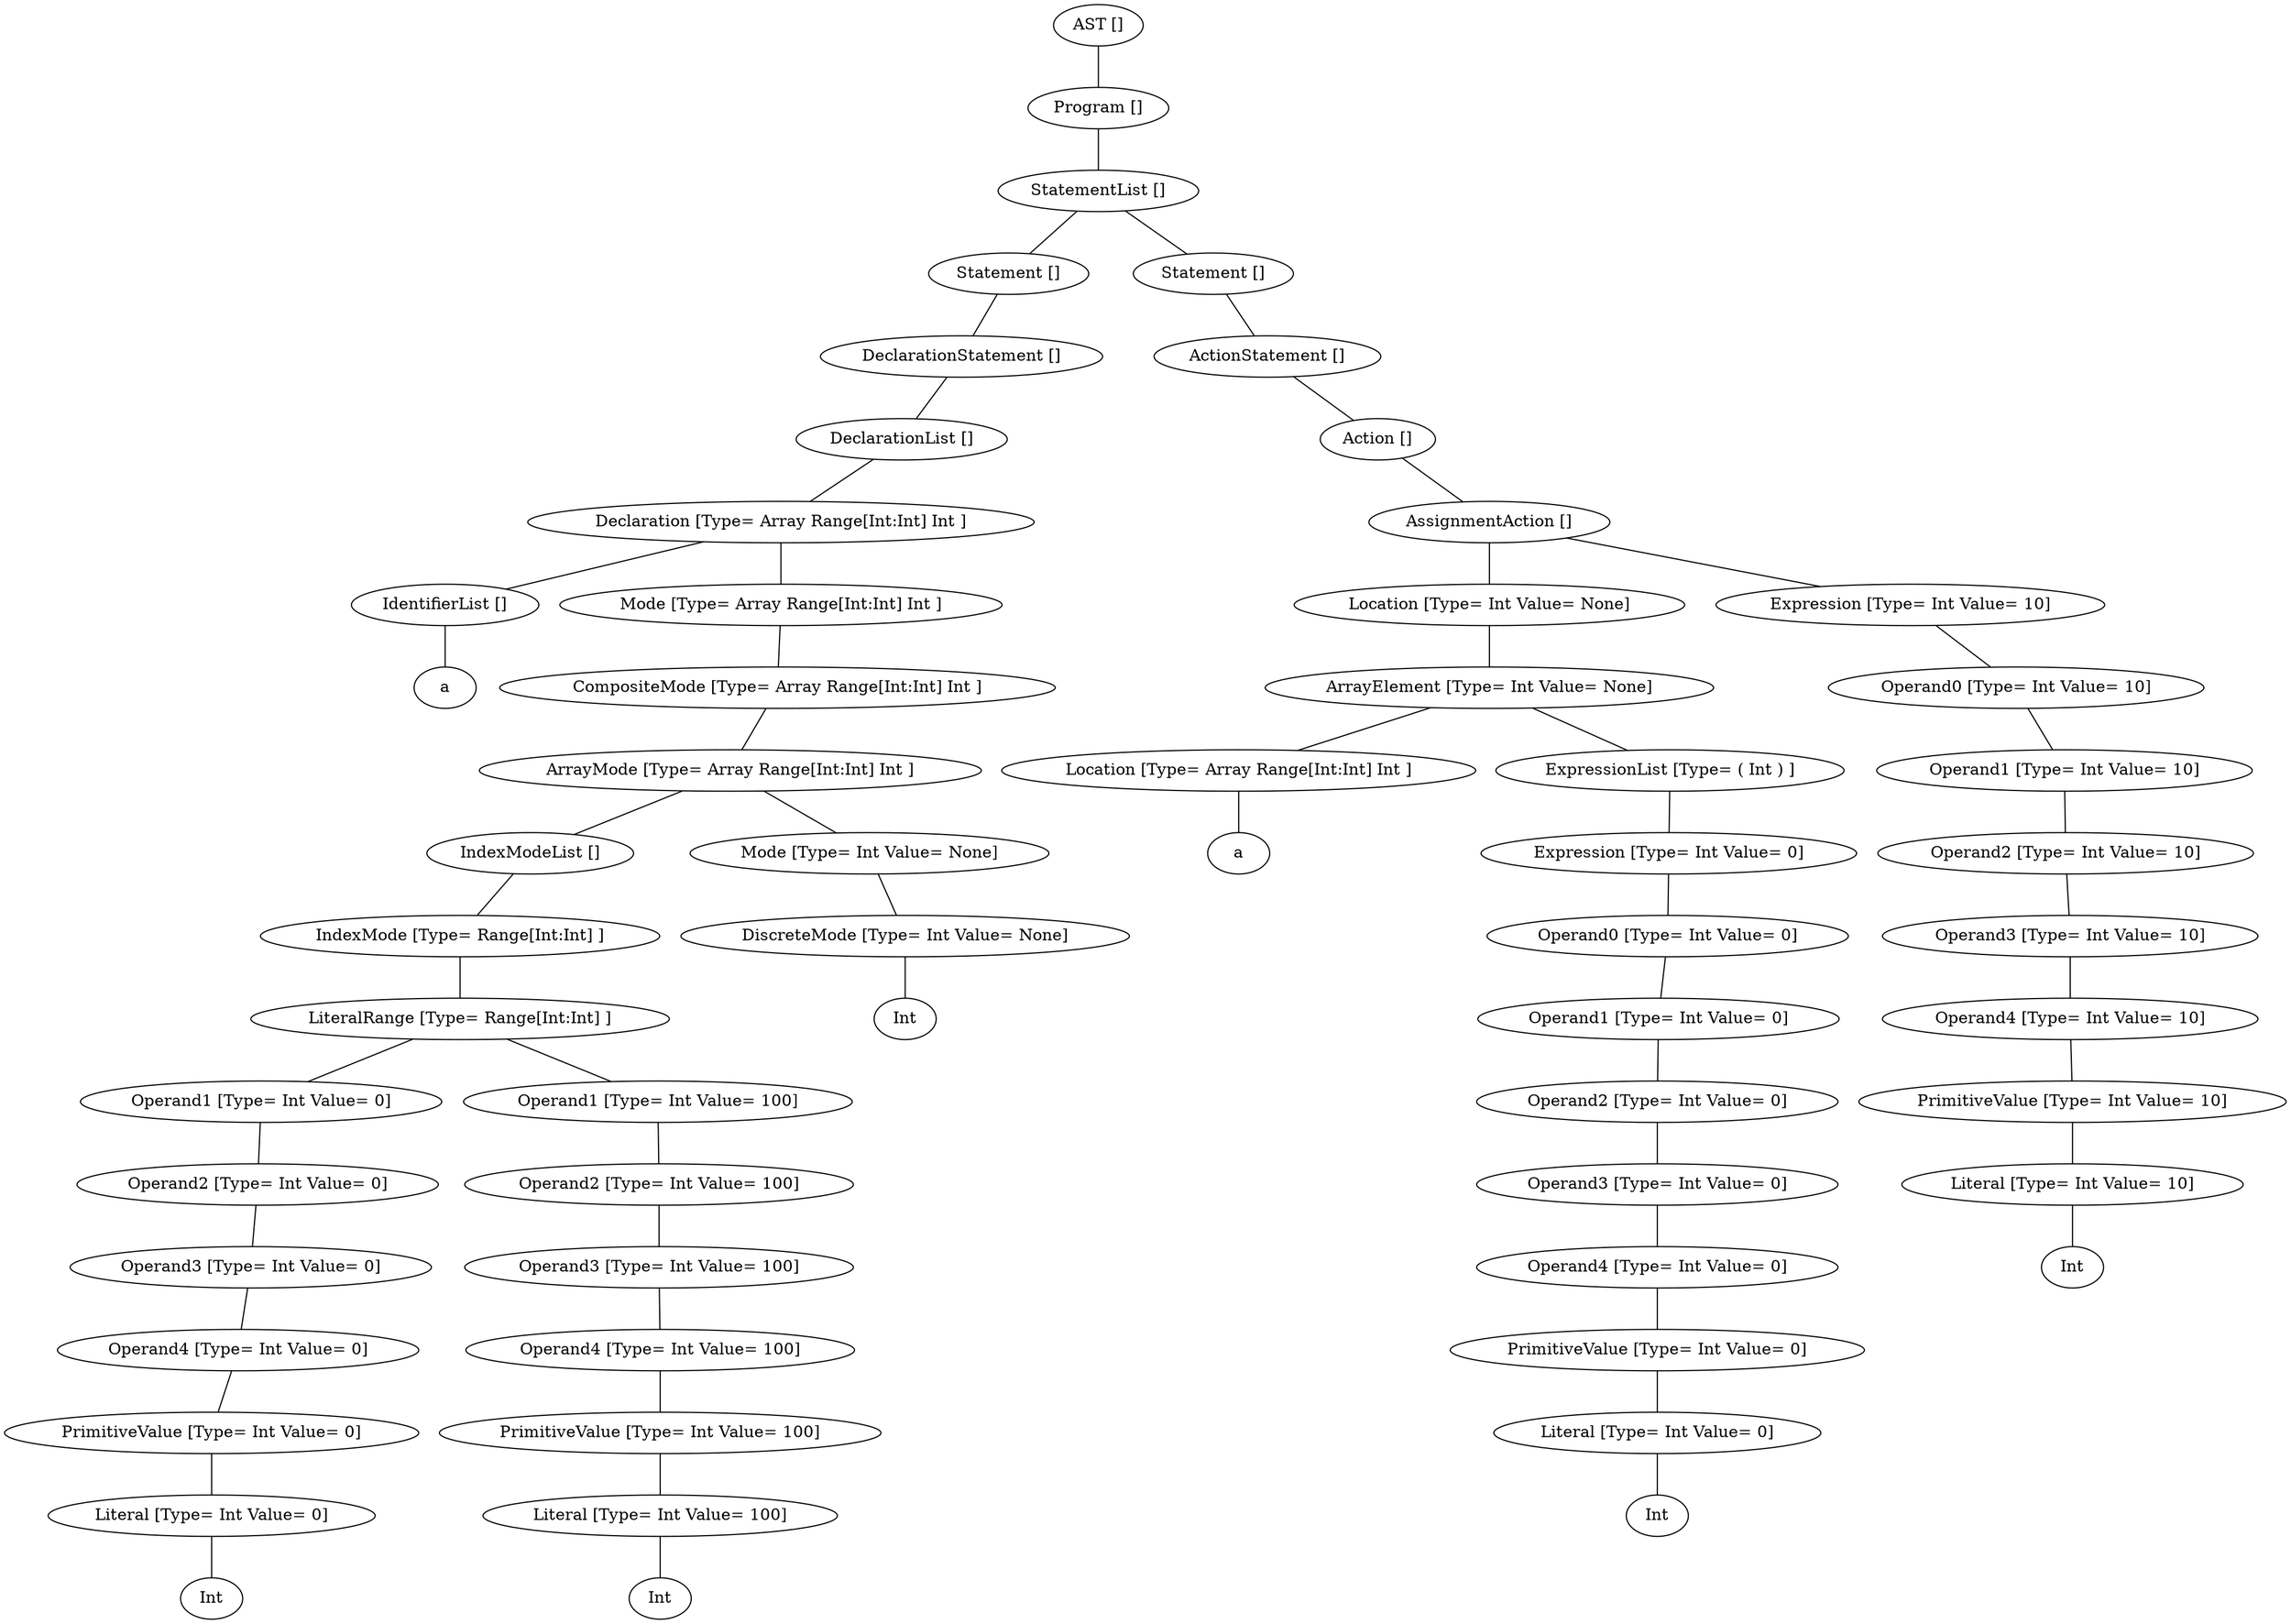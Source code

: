 graph G {
46008808 [label="AST []"];
46008640 [label="AST None"];
46008808 -- 46008640;
46008640 [label="Program []"];
50548864 [label="Program None"];
46008640 -- 50548864;
50548864 [label="StatementList []"];
46008696 [label="StatementList None"];
50548864 -- 46008696;
46008696 [label="Statement []"];
46319544 [label="Statement None"];
46008696 -- 46319544;
46319544 [label="DeclarationStatement []"];
46008920 [label="DeclarationStatement None"];
46319544 -- 46008920;
46008920 [label="DeclarationList []"];
46320944 [label="DeclarationList None"];
46008920 -- 46320944;
46320944 [label="Declaration [Type= Array Range[Int:Int] Int ]"];
46008416 [label="Declaration Array Range[Int:Int] Int"];
46320944 -- 46008416;
46008416 [label="IdentifierList []"];
12762760862202542269 [label=a];
46008416 -- 12762760862202542269;
46320888 [label="Declaration Array Range[Int:Int] Int"];
46320944 -- 46320888;
46320888 [label="Mode [Type= Array Range[Int:Int] Int ]"];
46008976 [label="Mode Array Range[Int:Int] Int"];
46320888 -- 46008976;
46008976 [label="CompositeMode [Type= Array Range[Int:Int] Int ]"];
46320496 [label="CompositeMode Array Range[Int:Int] Int"];
46008976 -- 46320496;
46320496 [label="ArrayMode [Type= Array Range[Int:Int] Int ]"];
46320552 [label="ArrayMode Array Range[Int:Int] Int"];
46320496 -- 46320552;
46320552 [label="IndexModeList []"];
46319992 [label="IndexModeList None"];
46320552 -- 46319992;
46319992 [label="IndexMode [Type= Range[Int:Int] ]"];
46320440 [label="IndexMode Range[Int:Int]"];
46319992 -- 46320440;
46320440 [label="LiteralRange [Type= Range[Int:Int] ]"];
46319880 [label="LiteralRange Range[Int:Int]"];
46320440 -- 46319880;
46319880 [label="Operand1 [Type= Int Value= 0]"];
46319824 [label="Operand1 Int"];
46319880 -- 46319824;
46319824 [label="Operand2 [Type= Int Value= 0]"];
46319768 [label="Operand2 Int"];
46319824 -- 46319768;
46319768 [label="Operand3 [Type= Int Value= 0]"];
46319488 [label="Operand3 Int"];
46319768 -- 46319488;
46319488 [label="Operand4 [Type= Int Value= 0]"];
46319600 [label="Operand4 Int"];
46319488 -- 46319600;
46319600 [label="PrimitiveValue [Type= Int Value= 0]"];
46008472 [label="PrimitiveValue Int"];
46319600 -- 46008472;
46008472 [label="Literal [Type= Int Value= 0]"];
12297134661346566554 [label=Int];
46008472 -- 12297134661346566554;
46320384 [label="LiteralRange Range[Int:Int]"];
46320440 -- 46320384;
46320384 [label="Operand1 [Type= Int Value= 100]"];
46320328 [label="Operand1 Int"];
46320384 -- 46320328;
46320328 [label="Operand2 [Type= Int Value= 100]"];
46320272 [label="Operand2 Int"];
46320328 -- 46320272;
46320272 [label="Operand3 [Type= Int Value= 100]"];
46320048 [label="Operand3 Int"];
46320272 -- 46320048;
46320048 [label="Operand4 [Type= Int Value= 100]"];
46320104 [label="Operand4 Int"];
46320048 -- 46320104;
46320104 [label="PrimitiveValue [Type= Int Value= 100]"];
46319936 [label="PrimitiveValue Int"];
46320104 -- 46319936;
46319936 [label="Literal [Type= Int Value= 100]"];
11257277488053385447 [label=Int];
46319936 -- 11257277488053385447;
46320664 [label="ArrayMode Array Range[Int:Int] Int"];
46320496 -- 46320664;
46320664 [label="Mode [Type= Int Value= None]"];
46320608 [label="Mode Int"];
46320664 -- 46320608;
46320608 [label="DiscreteMode [Type= Int Value= None]"];
11969997253757847137 [label=Int];
46320608 -- 11969997253757847137;
46321168 [label="StatementList None"];
50548864 -- 46321168;
46321168 [label="Statement []"];
50549424 [label="Statement None"];
46321168 -- 50549424;
50549424 [label="ActionStatement []"];
50548920 [label="ActionStatement None"];
50549424 -- 50548920;
50548920 [label="Action []"];
50549312 [label="Action None"];
50548920 -- 50549312;
50549312 [label="AssignmentAction []"];
46319712 [label="AssignmentAction None"];
50549312 -- 46319712;
46319712 [label="Location [Type= Int Value= None]"];
46321560 [label="Location Int"];
46319712 -- 46321560;
46321560 [label="ArrayElement [Type= Int Value= None]"];
46320160 [label="ArrayElement Int"];
46321560 -- 46320160;
46320160 [label="Location [Type= Array Range[Int:Int] Int ]"];
13051202120553260979 [label=a];
46320160 -- 13051202120553260979;
46321504 [label="ArrayElement Int"];
46321560 -- 46321504;
46321504 [label="ExpressionList [Type= ( Int ) ]"];
46321448 [label="ExpressionList ( Int )"];
46321504 -- 46321448;
46321448 [label="Expression [Type= Int Value= 0]"];
46321392 [label="Expression Int"];
46321448 -- 46321392;
46321392 [label="Operand0 [Type= Int Value= 0]"];
46321336 [label="Operand0 Int"];
46321392 -- 46321336;
46321336 [label="Operand1 [Type= Int Value= 0]"];
46321280 [label="Operand1 Int"];
46321336 -- 46321280;
46321280 [label="Operand2 [Type= Int Value= 0]"];
46321224 [label="Operand2 Int"];
46321280 -- 46321224;
46321224 [label="Operand3 [Type= Int Value= 0]"];
46321000 [label="Operand3 Int"];
46321224 -- 46321000;
46321000 [label="Operand4 [Type= Int Value= 0]"];
46321056 [label="Operand4 Int"];
46321000 -- 46321056;
46321056 [label="PrimitiveValue [Type= Int Value= 0]"];
46320832 [label="PrimitiveValue Int"];
46321056 -- 46320832;
46320832 [label="Literal [Type= Int Value= 0]"];
12241776494545708436 [label=Int];
46320832 -- 12241776494545708436;
50549256 [label="AssignmentAction None"];
50549312 -- 50549256;
50549256 [label="Expression [Type= Int Value= 10]"];
50549200 [label="Expression Int"];
50549256 -- 50549200;
50549200 [label="Operand0 [Type= Int Value= 10]"];
50549144 [label="Operand0 Int"];
50549200 -- 50549144;
50549144 [label="Operand1 [Type= Int Value= 10]"];
50549088 [label="Operand1 Int"];
50549144 -- 50549088;
50549088 [label="Operand2 [Type= Int Value= 10]"];
50549032 [label="Operand2 Int"];
50549088 -- 50549032;
50549032 [label="Operand3 [Type= Int Value= 10]"];
46320720 [label="Operand3 Int"];
50549032 -- 46320720;
46320720 [label="Operand4 [Type= Int Value= 10]"];
46321616 [label="Operand4 Int"];
46320720 -- 46321616;
46321616 [label="PrimitiveValue [Type= Int Value= 10]"];
50548808 [label="PrimitiveValue Int"];
46321616 -- 50548808;
50548808 [label="Literal [Type= Int Value= 10]"];
10595968807962231672 [label=Int];
50548808 -- 10595968807962231672;
}
